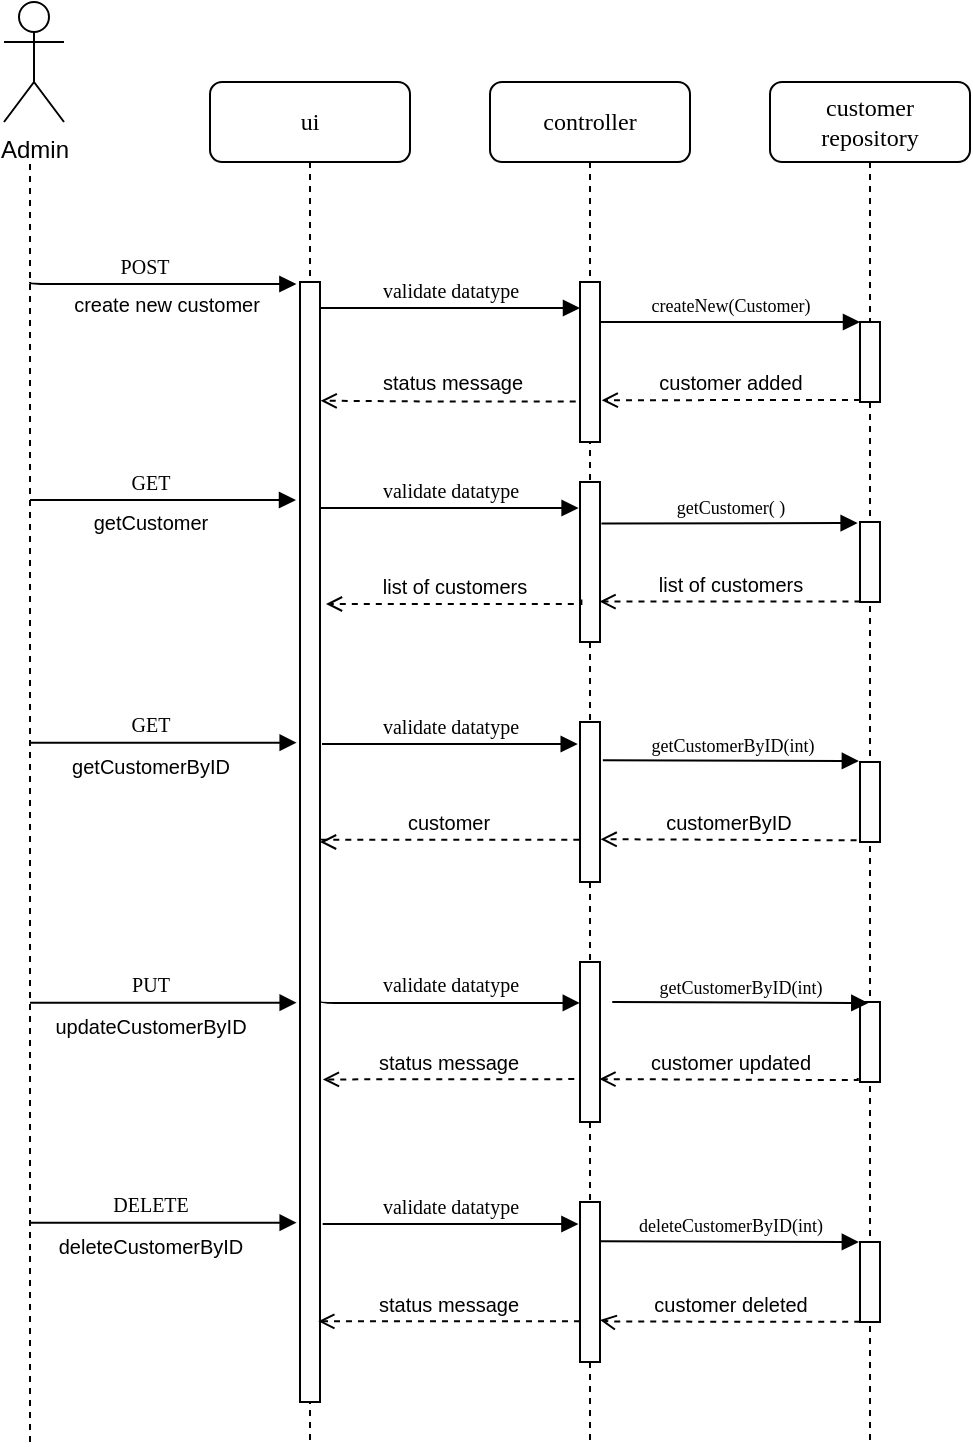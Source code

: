 <mxfile version="14.5.1" type="device"><diagram name="Page-1" id="13e1069c-82ec-6db2-03f1-153e76fe0fe0"><mxGraphModel dx="788" dy="533" grid="1" gridSize="10" guides="1" tooltips="1" connect="1" arrows="1" fold="1" page="1" pageScale="1" pageWidth="1100" pageHeight="850" background="#ffffff" math="0" shadow="0"><root><mxCell id="0"/><mxCell id="1" parent="0"/><mxCell id="7baba1c4bc27f4b0-2" value="controller" style="shape=umlLifeline;perimeter=lifelinePerimeter;whiteSpace=wrap;html=1;container=1;collapsible=0;recursiveResize=0;outlineConnect=0;rounded=1;shadow=0;comic=0;labelBackgroundColor=none;strokeWidth=1;fontFamily=Verdana;fontSize=12;align=center;" parent="1" vertex="1"><mxGeometry x="470" y="80" width="100" height="680" as="geometry"/></mxCell><mxCell id="7baba1c4bc27f4b0-10" value="" style="html=1;points=[];perimeter=orthogonalPerimeter;rounded=0;shadow=0;comic=0;labelBackgroundColor=none;strokeWidth=1;fontFamily=Verdana;fontSize=12;align=center;" parent="7baba1c4bc27f4b0-2" vertex="1"><mxGeometry x="45" y="100" width="10" height="80" as="geometry"/></mxCell><mxCell id="PAUUsX8HU3BtI8HiSiR4-18" value="" style="html=1;points=[];perimeter=orthogonalPerimeter;rounded=0;shadow=0;comic=0;labelBackgroundColor=none;strokeWidth=1;fontFamily=Verdana;fontSize=12;align=center;" vertex="1" parent="7baba1c4bc27f4b0-2"><mxGeometry x="45" y="200" width="10" height="80" as="geometry"/></mxCell><mxCell id="PAUUsX8HU3BtI8HiSiR4-27" value="" style="html=1;points=[];perimeter=orthogonalPerimeter;rounded=0;shadow=0;comic=0;labelBackgroundColor=none;strokeWidth=1;fontFamily=Verdana;fontSize=12;align=center;" vertex="1" parent="7baba1c4bc27f4b0-2"><mxGeometry x="45" y="320" width="10" height="80" as="geometry"/></mxCell><mxCell id="PAUUsX8HU3BtI8HiSiR4-39" value="" style="html=1;points=[];perimeter=orthogonalPerimeter;rounded=0;shadow=0;comic=0;labelBackgroundColor=none;strokeWidth=1;fontFamily=Verdana;fontSize=12;align=center;" vertex="1" parent="7baba1c4bc27f4b0-2"><mxGeometry x="45" y="440" width="10" height="80" as="geometry"/></mxCell><mxCell id="PAUUsX8HU3BtI8HiSiR4-42" value="" style="html=1;points=[];perimeter=orthogonalPerimeter;rounded=0;shadow=0;comic=0;labelBackgroundColor=none;strokeWidth=1;fontFamily=Verdana;fontSize=12;align=center;" vertex="1" parent="7baba1c4bc27f4b0-2"><mxGeometry x="45" y="560" width="10" height="80" as="geometry"/></mxCell><mxCell id="7baba1c4bc27f4b0-3" value="customer&lt;br&gt;repository" style="shape=umlLifeline;perimeter=lifelinePerimeter;whiteSpace=wrap;html=1;container=1;collapsible=0;recursiveResize=0;outlineConnect=0;rounded=1;shadow=0;comic=0;labelBackgroundColor=none;strokeWidth=1;fontFamily=Verdana;fontSize=12;align=center;" parent="1" vertex="1"><mxGeometry x="610" y="80" width="100" height="680" as="geometry"/></mxCell><mxCell id="7baba1c4bc27f4b0-13" value="" style="html=1;points=[];perimeter=orthogonalPerimeter;rounded=0;shadow=0;comic=0;labelBackgroundColor=none;strokeWidth=1;fontFamily=Verdana;fontSize=12;align=center;" parent="7baba1c4bc27f4b0-3" vertex="1"><mxGeometry x="45" y="120" width="10" height="40" as="geometry"/></mxCell><mxCell id="PAUUsX8HU3BtI8HiSiR4-21" value="" style="html=1;points=[];perimeter=orthogonalPerimeter;rounded=0;shadow=0;comic=0;labelBackgroundColor=none;strokeWidth=1;fontFamily=Verdana;fontSize=12;align=center;" vertex="1" parent="7baba1c4bc27f4b0-3"><mxGeometry x="45" y="220" width="10" height="40" as="geometry"/></mxCell><mxCell id="PAUUsX8HU3BtI8HiSiR4-28" value="" style="html=1;points=[];perimeter=orthogonalPerimeter;rounded=0;shadow=0;comic=0;labelBackgroundColor=none;strokeWidth=1;fontFamily=Verdana;fontSize=12;align=center;" vertex="1" parent="7baba1c4bc27f4b0-3"><mxGeometry x="45" y="340" width="10" height="40" as="geometry"/></mxCell><mxCell id="PAUUsX8HU3BtI8HiSiR4-40" value="" style="html=1;points=[];perimeter=orthogonalPerimeter;rounded=0;shadow=0;comic=0;labelBackgroundColor=none;strokeWidth=1;fontFamily=Verdana;fontSize=12;align=center;" vertex="1" parent="7baba1c4bc27f4b0-3"><mxGeometry x="45" y="460" width="10" height="40" as="geometry"/></mxCell><mxCell id="PAUUsX8HU3BtI8HiSiR4-41" value="" style="html=1;points=[];perimeter=orthogonalPerimeter;rounded=0;shadow=0;comic=0;labelBackgroundColor=none;strokeWidth=1;fontFamily=Verdana;fontSize=12;align=center;" vertex="1" parent="7baba1c4bc27f4b0-3"><mxGeometry x="45" y="580" width="10" height="40" as="geometry"/></mxCell><mxCell id="7baba1c4bc27f4b0-8" value="ui" style="shape=umlLifeline;perimeter=lifelinePerimeter;whiteSpace=wrap;html=1;container=1;collapsible=0;recursiveResize=0;outlineConnect=0;rounded=1;shadow=0;comic=0;labelBackgroundColor=none;strokeWidth=1;fontFamily=Verdana;fontSize=12;align=center;" parent="1" vertex="1"><mxGeometry x="330" y="80" width="100" height="680" as="geometry"/></mxCell><mxCell id="7baba1c4bc27f4b0-9" value="" style="html=1;points=[];perimeter=orthogonalPerimeter;rounded=0;shadow=0;comic=0;labelBackgroundColor=none;strokeWidth=1;fontFamily=Verdana;fontSize=12;align=center;" parent="7baba1c4bc27f4b0-8" vertex="1"><mxGeometry x="45" y="100" width="10" height="560" as="geometry"/></mxCell><mxCell id="7baba1c4bc27f4b0-11" value="&lt;font style=&quot;font-size: 10px&quot;&gt;validate datatype&lt;/font&gt;" style="html=1;verticalAlign=bottom;endArrow=block;labelBackgroundColor=none;fontFamily=Verdana;fontSize=12;edgeStyle=elbowEdgeStyle;elbow=vertical;" parent="1" source="7baba1c4bc27f4b0-9" edge="1"><mxGeometry relative="1" as="geometry"><mxPoint x="450" y="190" as="sourcePoint"/><mxPoint x="515" y="193" as="targetPoint"/><Array as="points"><mxPoint x="500" y="193"/><mxPoint x="450" y="180"/></Array></mxGeometry></mxCell><mxCell id="7baba1c4bc27f4b0-14" value="&lt;font style=&quot;font-size: 9px&quot;&gt;createNew(Customer)&lt;/font&gt;" style="html=1;verticalAlign=bottom;endArrow=block;entryX=0;entryY=0;labelBackgroundColor=none;fontFamily=Verdana;fontSize=12;edgeStyle=elbowEdgeStyle;elbow=vertical;" parent="1" source="7baba1c4bc27f4b0-10" target="7baba1c4bc27f4b0-13" edge="1"><mxGeometry relative="1" as="geometry"><mxPoint x="600" y="200" as="sourcePoint"/></mxGeometry></mxCell><mxCell id="PAUUsX8HU3BtI8HiSiR4-4" value="" style="endArrow=none;dashed=1;html=1;" edge="1" parent="1"><mxGeometry width="50" height="50" relative="1" as="geometry"><mxPoint x="240" y="760" as="sourcePoint"/><mxPoint x="240" y="120" as="targetPoint"/></mxGeometry></mxCell><mxCell id="PAUUsX8HU3BtI8HiSiR4-5" value="&lt;font style=&quot;font-size: 10px&quot;&gt;POST&lt;/font&gt;" style="html=1;verticalAlign=bottom;endArrow=block;labelBackgroundColor=none;fontFamily=Verdana;fontSize=12;edgeStyle=elbowEdgeStyle;elbow=vertical;entryX=-0.18;entryY=0.003;entryDx=0;entryDy=0;entryPerimeter=0;" edge="1" parent="1" target="7baba1c4bc27f4b0-9"><mxGeometry x="-0.138" relative="1" as="geometry"><mxPoint x="240" y="180" as="sourcePoint"/><mxPoint x="355" y="180" as="targetPoint"/><mxPoint as="offset"/></mxGeometry></mxCell><mxCell id="PAUUsX8HU3BtI8HiSiR4-16" value="&lt;font style=&quot;font-size: 10px&quot;&gt;create new customer&lt;/font&gt;" style="edgeLabel;html=1;align=center;verticalAlign=middle;resizable=0;points=[];" vertex="1" connectable="0" parent="PAUUsX8HU3BtI8HiSiR4-5"><mxGeometry x="-0.465" y="-1" relative="1" as="geometry"><mxPoint x="33.1" y="8.76" as="offset"/></mxGeometry></mxCell><mxCell id="PAUUsX8HU3BtI8HiSiR4-6" value="Admin" style="shape=umlActor;verticalLabelPosition=bottom;verticalAlign=top;html=1;" vertex="1" parent="1"><mxGeometry x="227" y="40" width="30" height="60" as="geometry"/></mxCell><mxCell id="PAUUsX8HU3BtI8HiSiR4-11" style="edgeStyle=orthogonalEdgeStyle;rounded=0;orthogonalLoop=1;jettySize=auto;html=1;entryX=1.086;entryY=0.739;entryDx=0;entryDy=0;entryPerimeter=0;dashed=1;endArrow=open;endFill=0;" edge="1" parent="1" source="7baba1c4bc27f4b0-13" target="7baba1c4bc27f4b0-10"><mxGeometry relative="1" as="geometry"><Array as="points"><mxPoint x="630" y="239"/><mxPoint x="630" y="239"/></Array></mxGeometry></mxCell><mxCell id="PAUUsX8HU3BtI8HiSiR4-12" value="&lt;font style=&quot;font-size: 10px&quot;&gt;customer added&lt;/font&gt;" style="edgeLabel;html=1;align=center;verticalAlign=middle;resizable=0;points=[];" vertex="1" connectable="0" parent="PAUUsX8HU3BtI8HiSiR4-11"><mxGeometry x="0.053" y="-2" relative="1" as="geometry"><mxPoint x="3" y="-7.07" as="offset"/></mxGeometry></mxCell><mxCell id="PAUUsX8HU3BtI8HiSiR4-13" style="edgeStyle=orthogonalEdgeStyle;rounded=0;orthogonalLoop=1;jettySize=auto;html=1;dashed=1;endArrow=open;endFill=0;exitX=-0.214;exitY=0.747;exitDx=0;exitDy=0;exitPerimeter=0;entryX=1.033;entryY=0.106;entryDx=0;entryDy=0;entryPerimeter=0;" edge="1" parent="1" source="7baba1c4bc27f4b0-10" target="7baba1c4bc27f4b0-9"><mxGeometry relative="1" as="geometry"><mxPoint x="509.14" y="249" as="sourcePoint"/><mxPoint x="380.0" y="249.12" as="targetPoint"/><Array as="points"/></mxGeometry></mxCell><mxCell id="PAUUsX8HU3BtI8HiSiR4-14" value="&lt;font style=&quot;font-size: 10px&quot;&gt;status message&lt;/font&gt;" style="edgeLabel;html=1;align=center;verticalAlign=middle;resizable=0;points=[];" vertex="1" connectable="0" parent="PAUUsX8HU3BtI8HiSiR4-13"><mxGeometry x="0.053" y="-2" relative="1" as="geometry"><mxPoint x="4.76" y="-7.8" as="offset"/></mxGeometry></mxCell><mxCell id="PAUUsX8HU3BtI8HiSiR4-15" value="&lt;font style=&quot;font-size: 10px&quot;&gt;GET&lt;/font&gt;" style="html=1;verticalAlign=bottom;endArrow=block;labelBackgroundColor=none;fontFamily=Verdana;fontSize=12;edgeStyle=elbowEdgeStyle;elbow=vertical;" edge="1" parent="1"><mxGeometry x="-0.102" relative="1" as="geometry"><mxPoint x="240" y="289" as="sourcePoint"/><mxPoint x="373" y="289" as="targetPoint"/><Array as="points"><mxPoint x="300" y="289"/></Array><mxPoint as="offset"/></mxGeometry></mxCell><mxCell id="PAUUsX8HU3BtI8HiSiR4-17" value="&lt;font style=&quot;font-size: 10px&quot;&gt;getCustomer&lt;/font&gt;" style="edgeLabel;html=1;align=center;verticalAlign=middle;resizable=0;points=[];" vertex="1" connectable="0" parent="PAUUsX8HU3BtI8HiSiR4-15"><mxGeometry x="-0.394" relative="1" as="geometry"><mxPoint x="19.52" y="11" as="offset"/></mxGeometry></mxCell><mxCell id="PAUUsX8HU3BtI8HiSiR4-20" value="&lt;font style=&quot;font-size: 10px&quot;&gt;validate datatype&lt;/font&gt;" style="html=1;verticalAlign=bottom;endArrow=block;labelBackgroundColor=none;fontFamily=Verdana;fontSize=12;edgeStyle=elbowEdgeStyle;elbow=vertical;entryX=-0.071;entryY=0.164;entryDx=0;entryDy=0;entryPerimeter=0;" edge="1" parent="1" source="7baba1c4bc27f4b0-9" target="PAUUsX8HU3BtI8HiSiR4-18"><mxGeometry relative="1" as="geometry"><mxPoint x="390" y="310.0" as="sourcePoint"/><mxPoint x="520" y="310.0" as="targetPoint"/><Array as="points"><mxPoint x="450" y="293"/><mxPoint x="455" y="297"/></Array></mxGeometry></mxCell><mxCell id="PAUUsX8HU3BtI8HiSiR4-22" value="&lt;font style=&quot;font-size: 9px&quot;&gt;getCustomer( )&lt;/font&gt;" style="html=1;verticalAlign=bottom;endArrow=block;entryX=-0.119;entryY=0.006;labelBackgroundColor=none;fontFamily=Verdana;fontSize=12;edgeStyle=elbowEdgeStyle;elbow=vertical;entryDx=0;entryDy=0;entryPerimeter=0;exitX=1.071;exitY=0.259;exitDx=0;exitDy=0;exitPerimeter=0;" edge="1" parent="1" source="PAUUsX8HU3BtI8HiSiR4-18" target="PAUUsX8HU3BtI8HiSiR4-21"><mxGeometry relative="1" as="geometry"><mxPoint x="520" y="290.238" as="sourcePoint"/><mxPoint x="650" y="290" as="targetPoint"/></mxGeometry></mxCell><mxCell id="PAUUsX8HU3BtI8HiSiR4-23" style="edgeStyle=orthogonalEdgeStyle;rounded=0;orthogonalLoop=1;jettySize=auto;html=1;entryX=0.976;entryY=0.747;entryDx=0;entryDy=0;entryPerimeter=0;dashed=1;endArrow=open;endFill=0;exitX=0.024;exitY=0.994;exitDx=0;exitDy=0;exitPerimeter=0;" edge="1" parent="1" source="PAUUsX8HU3BtI8HiSiR4-21" target="PAUUsX8HU3BtI8HiSiR4-18"><mxGeometry relative="1" as="geometry"><mxPoint x="659.14" y="330" as="sourcePoint"/><mxPoint x="530" y="330.12" as="targetPoint"/><Array as="points"><mxPoint x="590" y="340"/><mxPoint x="590" y="340"/></Array></mxGeometry></mxCell><mxCell id="PAUUsX8HU3BtI8HiSiR4-24" value="&lt;font style=&quot;font-size: 10px&quot;&gt;list of customers&lt;/font&gt;" style="edgeLabel;html=1;align=center;verticalAlign=middle;resizable=0;points=[];" vertex="1" connectable="0" parent="PAUUsX8HU3BtI8HiSiR4-23"><mxGeometry x="0.053" y="-2" relative="1" as="geometry"><mxPoint x="3.33" y="-7.07" as="offset"/></mxGeometry></mxCell><mxCell id="PAUUsX8HU3BtI8HiSiR4-25" style="edgeStyle=orthogonalEdgeStyle;rounded=0;orthogonalLoop=1;jettySize=auto;html=1;dashed=1;endArrow=open;endFill=0;exitX=0.071;exitY=0.735;exitDx=0;exitDy=0;exitPerimeter=0;" edge="1" parent="1" source="PAUUsX8HU3BtI8HiSiR4-18"><mxGeometry relative="1" as="geometry"><mxPoint x="510.48" y="340" as="sourcePoint"/><mxPoint x="388" y="341" as="targetPoint"/><Array as="points"><mxPoint x="516" y="341"/></Array></mxGeometry></mxCell><mxCell id="PAUUsX8HU3BtI8HiSiR4-26" value="&lt;font style=&quot;font-size: 10px&quot;&gt;list of customers&lt;/font&gt;" style="edgeLabel;html=1;align=center;verticalAlign=middle;resizable=0;points=[];" vertex="1" connectable="0" parent="PAUUsX8HU3BtI8HiSiR4-25"><mxGeometry x="0.053" y="-2" relative="1" as="geometry"><mxPoint x="2.83" y="-7.07" as="offset"/></mxGeometry></mxCell><mxCell id="PAUUsX8HU3BtI8HiSiR4-29" value="&lt;font style=&quot;font-size: 9px&quot;&gt;getCustomerByID(int)&lt;/font&gt;" style="html=1;verticalAlign=bottom;endArrow=block;entryX=-0.057;entryY=0.007;labelBackgroundColor=none;fontFamily=Verdana;fontSize=12;edgeStyle=elbowEdgeStyle;elbow=vertical;entryDx=0;entryDy=0;entryPerimeter=0;exitX=1.143;exitY=0.239;exitDx=0;exitDy=0;exitPerimeter=0;" edge="1" parent="1" source="PAUUsX8HU3BtI8HiSiR4-27" target="PAUUsX8HU3BtI8HiSiR4-28"><mxGeometry relative="1" as="geometry"><mxPoint x="535.71" y="390.48" as="sourcePoint"/><mxPoint x="663.81" y="390" as="targetPoint"/></mxGeometry></mxCell><mxCell id="PAUUsX8HU3BtI8HiSiR4-30" value="&lt;font style=&quot;font-size: 10px&quot;&gt;GET&lt;/font&gt;" style="html=1;verticalAlign=bottom;endArrow=block;labelBackgroundColor=none;fontFamily=Verdana;fontSize=12;edgeStyle=elbowEdgeStyle;elbow=vertical;entryX=-0.167;entryY=0.247;entryDx=0;entryDy=0;entryPerimeter=0;" edge="1" parent="1"><mxGeometry x="-0.102" relative="1" as="geometry"><mxPoint x="240" y="410.32" as="sourcePoint"/><mxPoint x="373.33" y="410.0" as="targetPoint"/><Array as="points"><mxPoint x="300" y="410.32"/></Array><mxPoint as="offset"/></mxGeometry></mxCell><mxCell id="PAUUsX8HU3BtI8HiSiR4-31" value="&lt;font style=&quot;font-size: 10px&quot;&gt;getCustomerByID&lt;/font&gt;" style="edgeLabel;html=1;align=center;verticalAlign=middle;resizable=0;points=[];" vertex="1" connectable="0" parent="PAUUsX8HU3BtI8HiSiR4-30"><mxGeometry x="-0.394" relative="1" as="geometry"><mxPoint x="19.52" y="11" as="offset"/></mxGeometry></mxCell><mxCell id="PAUUsX8HU3BtI8HiSiR4-32" value="&lt;font style=&quot;font-size: 10px&quot;&gt;validate datatype&lt;/font&gt;" style="html=1;verticalAlign=bottom;endArrow=block;labelBackgroundColor=none;fontFamily=Verdana;fontSize=12;edgeStyle=elbowEdgeStyle;elbow=vertical;entryX=-0.114;entryY=0.132;entryDx=0;entryDy=0;entryPerimeter=0;" edge="1" parent="1" target="PAUUsX8HU3BtI8HiSiR4-27"><mxGeometry relative="1" as="geometry"><mxPoint x="386" y="411" as="sourcePoint"/><mxPoint x="509.53" y="390.12" as="targetPoint"/><Array as="points"><mxPoint x="460" y="411"/><mxPoint x="450.24" y="394"/></Array></mxGeometry></mxCell><mxCell id="PAUUsX8HU3BtI8HiSiR4-33" style="edgeStyle=orthogonalEdgeStyle;rounded=0;orthogonalLoop=1;jettySize=auto;html=1;entryX=1.029;entryY=0.732;entryDx=0;entryDy=0;entryPerimeter=0;dashed=1;endArrow=open;endFill=0;exitX=-0.171;exitY=0.979;exitDx=0;exitDy=0;exitPerimeter=0;" edge="1" parent="1" source="PAUUsX8HU3BtI8HiSiR4-28" target="PAUUsX8HU3BtI8HiSiR4-27"><mxGeometry relative="1" as="geometry"><mxPoint x="650.48" y="460" as="sourcePoint"/><mxPoint x="520" y="460" as="targetPoint"/><Array as="points"><mxPoint x="525" y="459"/></Array></mxGeometry></mxCell><mxCell id="PAUUsX8HU3BtI8HiSiR4-34" value="&lt;font style=&quot;font-size: 10px&quot;&gt;customerByID&lt;/font&gt;" style="edgeLabel;html=1;align=center;verticalAlign=middle;resizable=0;points=[];" vertex="1" connectable="0" parent="PAUUsX8HU3BtI8HiSiR4-33"><mxGeometry x="0.053" y="-2" relative="1" as="geometry"><mxPoint x="3.33" y="-7.07" as="offset"/></mxGeometry></mxCell><mxCell id="PAUUsX8HU3BtI8HiSiR4-37" style="edgeStyle=orthogonalEdgeStyle;rounded=0;orthogonalLoop=1;jettySize=auto;html=1;dashed=1;endArrow=open;endFill=0;exitX=-0.035;exitY=0.736;exitDx=0;exitDy=0;exitPerimeter=0;" edge="1" parent="1" source="PAUUsX8HU3BtI8HiSiR4-27" target="7baba1c4bc27f4b0-9"><mxGeometry relative="1" as="geometry"><mxPoint x="490.95" y="470.0" as="sourcePoint"/><mxPoint x="360" y="470.48" as="targetPoint"/><Array as="points"><mxPoint x="386" y="459"/><mxPoint x="386" y="460"/></Array></mxGeometry></mxCell><mxCell id="PAUUsX8HU3BtI8HiSiR4-38" value="&lt;span style=&quot;font-size: 10px&quot;&gt;customer&lt;/span&gt;" style="edgeLabel;html=1;align=center;verticalAlign=middle;resizable=0;points=[];" vertex="1" connectable="0" parent="PAUUsX8HU3BtI8HiSiR4-37"><mxGeometry x="0.053" y="-2" relative="1" as="geometry"><mxPoint x="2.83" y="-7.07" as="offset"/></mxGeometry></mxCell><mxCell id="PAUUsX8HU3BtI8HiSiR4-43" value="&lt;font style=&quot;font-size: 9px&quot;&gt;getCustomerByID(int)&lt;/font&gt;" style="html=1;verticalAlign=bottom;endArrow=block;entryX=-0.057;entryY=0.007;labelBackgroundColor=none;fontFamily=Verdana;fontSize=12;edgeStyle=elbowEdgeStyle;elbow=vertical;entryDx=0;entryDy=0;entryPerimeter=0;exitX=1.143;exitY=0.239;exitDx=0;exitDy=0;exitPerimeter=0;" edge="1" parent="1"><mxGeometry relative="1" as="geometry"><mxPoint x="531.14" y="540.0" as="sourcePoint"/><mxPoint x="659.14" y="541.16" as="targetPoint"/></mxGeometry></mxCell><mxCell id="PAUUsX8HU3BtI8HiSiR4-44" style="edgeStyle=orthogonalEdgeStyle;rounded=0;orthogonalLoop=1;jettySize=auto;html=1;entryX=0.971;entryY=0.732;entryDx=0;entryDy=0;entryPerimeter=0;dashed=1;endArrow=open;endFill=0;exitX=-0.114;exitY=0.95;exitDx=0;exitDy=0;exitPerimeter=0;" edge="1" parent="1" source="PAUUsX8HU3BtI8HiSiR4-40" target="PAUUsX8HU3BtI8HiSiR4-39"><mxGeometry relative="1" as="geometry"><mxPoint x="658" y="580.04" as="sourcePoint"/><mxPoint x="530" y="579.44" as="targetPoint"/><Array as="points"><mxPoint x="654" y="579"/><mxPoint x="640" y="579"/></Array></mxGeometry></mxCell><mxCell id="PAUUsX8HU3BtI8HiSiR4-45" value="&lt;font style=&quot;font-size: 10px&quot;&gt;customer updated&lt;/font&gt;" style="edgeLabel;html=1;align=center;verticalAlign=middle;resizable=0;points=[];" vertex="1" connectable="0" parent="PAUUsX8HU3BtI8HiSiR4-44"><mxGeometry x="0.053" y="-2" relative="1" as="geometry"><mxPoint x="3.33" y="-7.07" as="offset"/></mxGeometry></mxCell><mxCell id="PAUUsX8HU3BtI8HiSiR4-46" value="&lt;font style=&quot;font-size: 9px&quot;&gt;deleteCustomerByID(int)&lt;/font&gt;" style="html=1;verticalAlign=bottom;endArrow=block;entryX=-0.058;entryY=0.008;labelBackgroundColor=none;fontFamily=Verdana;fontSize=12;edgeStyle=elbowEdgeStyle;elbow=vertical;entryDx=0;entryDy=0;entryPerimeter=0;exitX=1.035;exitY=0.245;exitDx=0;exitDy=0;exitPerimeter=0;" edge="1" parent="1" source="PAUUsX8HU3BtI8HiSiR4-42" target="PAUUsX8HU3BtI8HiSiR4-41"><mxGeometry relative="1" as="geometry"><mxPoint x="531.14" y="660" as="sourcePoint"/><mxPoint x="659.14" y="661.16" as="targetPoint"/></mxGeometry></mxCell><mxCell id="PAUUsX8HU3BtI8HiSiR4-47" style="edgeStyle=orthogonalEdgeStyle;rounded=0;orthogonalLoop=1;jettySize=auto;html=1;dashed=1;endArrow=open;endFill=0;exitX=0.012;exitY=0.996;exitDx=0;exitDy=0;exitPerimeter=0;" edge="1" parent="1" source="PAUUsX8HU3BtI8HiSiR4-41"><mxGeometry relative="1" as="geometry"><mxPoint x="658" y="700.04" as="sourcePoint"/><mxPoint x="525" y="699" as="targetPoint"/><Array as="points"><mxPoint x="530" y="700"/><mxPoint x="530" y="699"/></Array></mxGeometry></mxCell><mxCell id="PAUUsX8HU3BtI8HiSiR4-48" value="&lt;font style=&quot;font-size: 10px&quot;&gt;customer deleted&lt;/font&gt;" style="edgeLabel;html=1;align=center;verticalAlign=middle;resizable=0;points=[];" vertex="1" connectable="0" parent="PAUUsX8HU3BtI8HiSiR4-47"><mxGeometry x="0.053" y="-2" relative="1" as="geometry"><mxPoint x="3.33" y="-7.07" as="offset"/></mxGeometry></mxCell><mxCell id="PAUUsX8HU3BtI8HiSiR4-49" value="&lt;font style=&quot;font-size: 10px&quot;&gt;validate datatype&lt;/font&gt;" style="html=1;verticalAlign=bottom;endArrow=block;labelBackgroundColor=none;fontFamily=Verdana;fontSize=12;edgeStyle=elbowEdgeStyle;elbow=vertical;entryX=-0.01;entryY=0.253;entryDx=0;entryDy=0;entryPerimeter=0;exitX=1.006;exitY=0.641;exitDx=0;exitDy=0;exitPerimeter=0;" edge="1" parent="1" source="7baba1c4bc27f4b0-9" target="PAUUsX8HU3BtI8HiSiR4-39"><mxGeometry relative="1" as="geometry"><mxPoint x="380" y="540.44" as="sourcePoint"/><mxPoint x="520" y="540" as="targetPoint"/><Array as="points"><mxPoint x="454" y="540.44"/><mxPoint x="444.24" y="523.44"/></Array></mxGeometry></mxCell><mxCell id="PAUUsX8HU3BtI8HiSiR4-50" style="edgeStyle=orthogonalEdgeStyle;rounded=0;orthogonalLoop=1;jettySize=auto;html=1;dashed=1;endArrow=open;endFill=0;exitX=-0.286;exitY=0.732;exitDx=0;exitDy=0;exitPerimeter=0;entryX=1.143;entryY=0.712;entryDx=0;entryDy=0;entryPerimeter=0;" edge="1" parent="1" source="PAUUsX8HU3BtI8HiSiR4-39" target="7baba1c4bc27f4b0-9"><mxGeometry relative="1" as="geometry"><mxPoint x="519.65" y="588.32" as="sourcePoint"/><mxPoint x="390" y="589.44" as="targetPoint"/><Array as="points"/></mxGeometry></mxCell><mxCell id="PAUUsX8HU3BtI8HiSiR4-51" value="&lt;span style=&quot;font-size: 10px&quot;&gt;status message&lt;/span&gt;" style="edgeLabel;html=1;align=center;verticalAlign=middle;resizable=0;points=[];" vertex="1" connectable="0" parent="PAUUsX8HU3BtI8HiSiR4-50"><mxGeometry x="0.053" y="-2" relative="1" as="geometry"><mxPoint x="2.83" y="-7.07" as="offset"/></mxGeometry></mxCell><mxCell id="PAUUsX8HU3BtI8HiSiR4-52" value="&lt;font style=&quot;font-size: 10px&quot;&gt;validate datatype&lt;/font&gt;" style="html=1;verticalAlign=bottom;endArrow=block;labelBackgroundColor=none;fontFamily=Verdana;fontSize=12;edgeStyle=elbowEdgeStyle;elbow=vertical;entryX=-0.114;entryY=0.132;entryDx=0;entryDy=0;entryPerimeter=0;" edge="1" parent="1"><mxGeometry relative="1" as="geometry"><mxPoint x="386.35" y="651" as="sourcePoint"/><mxPoint x="514.21" y="650.56" as="targetPoint"/><Array as="points"><mxPoint x="460.35" y="651"/><mxPoint x="450.59" y="634"/></Array></mxGeometry></mxCell><mxCell id="PAUUsX8HU3BtI8HiSiR4-55" value="&lt;font style=&quot;font-size: 10px&quot;&gt;PUT&lt;/font&gt;" style="html=1;verticalAlign=bottom;endArrow=block;labelBackgroundColor=none;fontFamily=Verdana;fontSize=12;edgeStyle=elbowEdgeStyle;elbow=vertical;entryX=-0.167;entryY=0.247;entryDx=0;entryDy=0;entryPerimeter=0;" edge="1" parent="1"><mxGeometry x="-0.102" relative="1" as="geometry"><mxPoint x="240" y="540.32" as="sourcePoint"/><mxPoint x="373.33" y="540" as="targetPoint"/><Array as="points"><mxPoint x="300" y="540.32"/></Array><mxPoint as="offset"/></mxGeometry></mxCell><mxCell id="PAUUsX8HU3BtI8HiSiR4-56" value="&lt;font style=&quot;font-size: 10px&quot;&gt;updateCustomerByID&lt;/font&gt;" style="edgeLabel;html=1;align=center;verticalAlign=middle;resizable=0;points=[];" vertex="1" connectable="0" parent="PAUUsX8HU3BtI8HiSiR4-55"><mxGeometry x="-0.394" relative="1" as="geometry"><mxPoint x="19.52" y="11" as="offset"/></mxGeometry></mxCell><mxCell id="PAUUsX8HU3BtI8HiSiR4-57" value="&lt;font style=&quot;font-size: 10px&quot;&gt;DELETE&lt;/font&gt;" style="html=1;verticalAlign=bottom;endArrow=block;labelBackgroundColor=none;fontFamily=Verdana;fontSize=12;edgeStyle=elbowEdgeStyle;elbow=vertical;entryX=-0.167;entryY=0.247;entryDx=0;entryDy=0;entryPerimeter=0;" edge="1" parent="1"><mxGeometry x="-0.102" relative="1" as="geometry"><mxPoint x="240" y="650.32" as="sourcePoint"/><mxPoint x="373.33" y="650" as="targetPoint"/><Array as="points"><mxPoint x="300" y="650.32"/></Array><mxPoint as="offset"/></mxGeometry></mxCell><mxCell id="PAUUsX8HU3BtI8HiSiR4-58" value="&lt;font style=&quot;font-size: 10px&quot;&gt;deleteCustomerByID&lt;/font&gt;" style="edgeLabel;html=1;align=center;verticalAlign=middle;resizable=0;points=[];" vertex="1" connectable="0" parent="PAUUsX8HU3BtI8HiSiR4-57"><mxGeometry x="-0.394" relative="1" as="geometry"><mxPoint x="19.52" y="11" as="offset"/></mxGeometry></mxCell><mxCell id="PAUUsX8HU3BtI8HiSiR4-60" style="edgeStyle=orthogonalEdgeStyle;rounded=0;orthogonalLoop=1;jettySize=auto;html=1;dashed=1;endArrow=open;endFill=0;exitX=0;exitY=0.746;exitDx=0;exitDy=0;exitPerimeter=0;entryX=0.914;entryY=0.928;entryDx=0;entryDy=0;entryPerimeter=0;" edge="1" parent="1" source="PAUUsX8HU3BtI8HiSiR4-42" target="7baba1c4bc27f4b0-9"><mxGeometry relative="1" as="geometry"><mxPoint x="505.71" y="709.87" as="sourcePoint"/><mxPoint x="380.0" y="710.03" as="targetPoint"/><Array as="points"/></mxGeometry></mxCell><mxCell id="PAUUsX8HU3BtI8HiSiR4-61" value="&lt;span style=&quot;font-size: 10px&quot;&gt;status message&lt;/span&gt;" style="edgeLabel;html=1;align=center;verticalAlign=middle;resizable=0;points=[];" vertex="1" connectable="0" parent="PAUUsX8HU3BtI8HiSiR4-60"><mxGeometry x="0.053" y="-2" relative="1" as="geometry"><mxPoint x="2.83" y="-7.07" as="offset"/></mxGeometry></mxCell></root></mxGraphModel></diagram></mxfile>